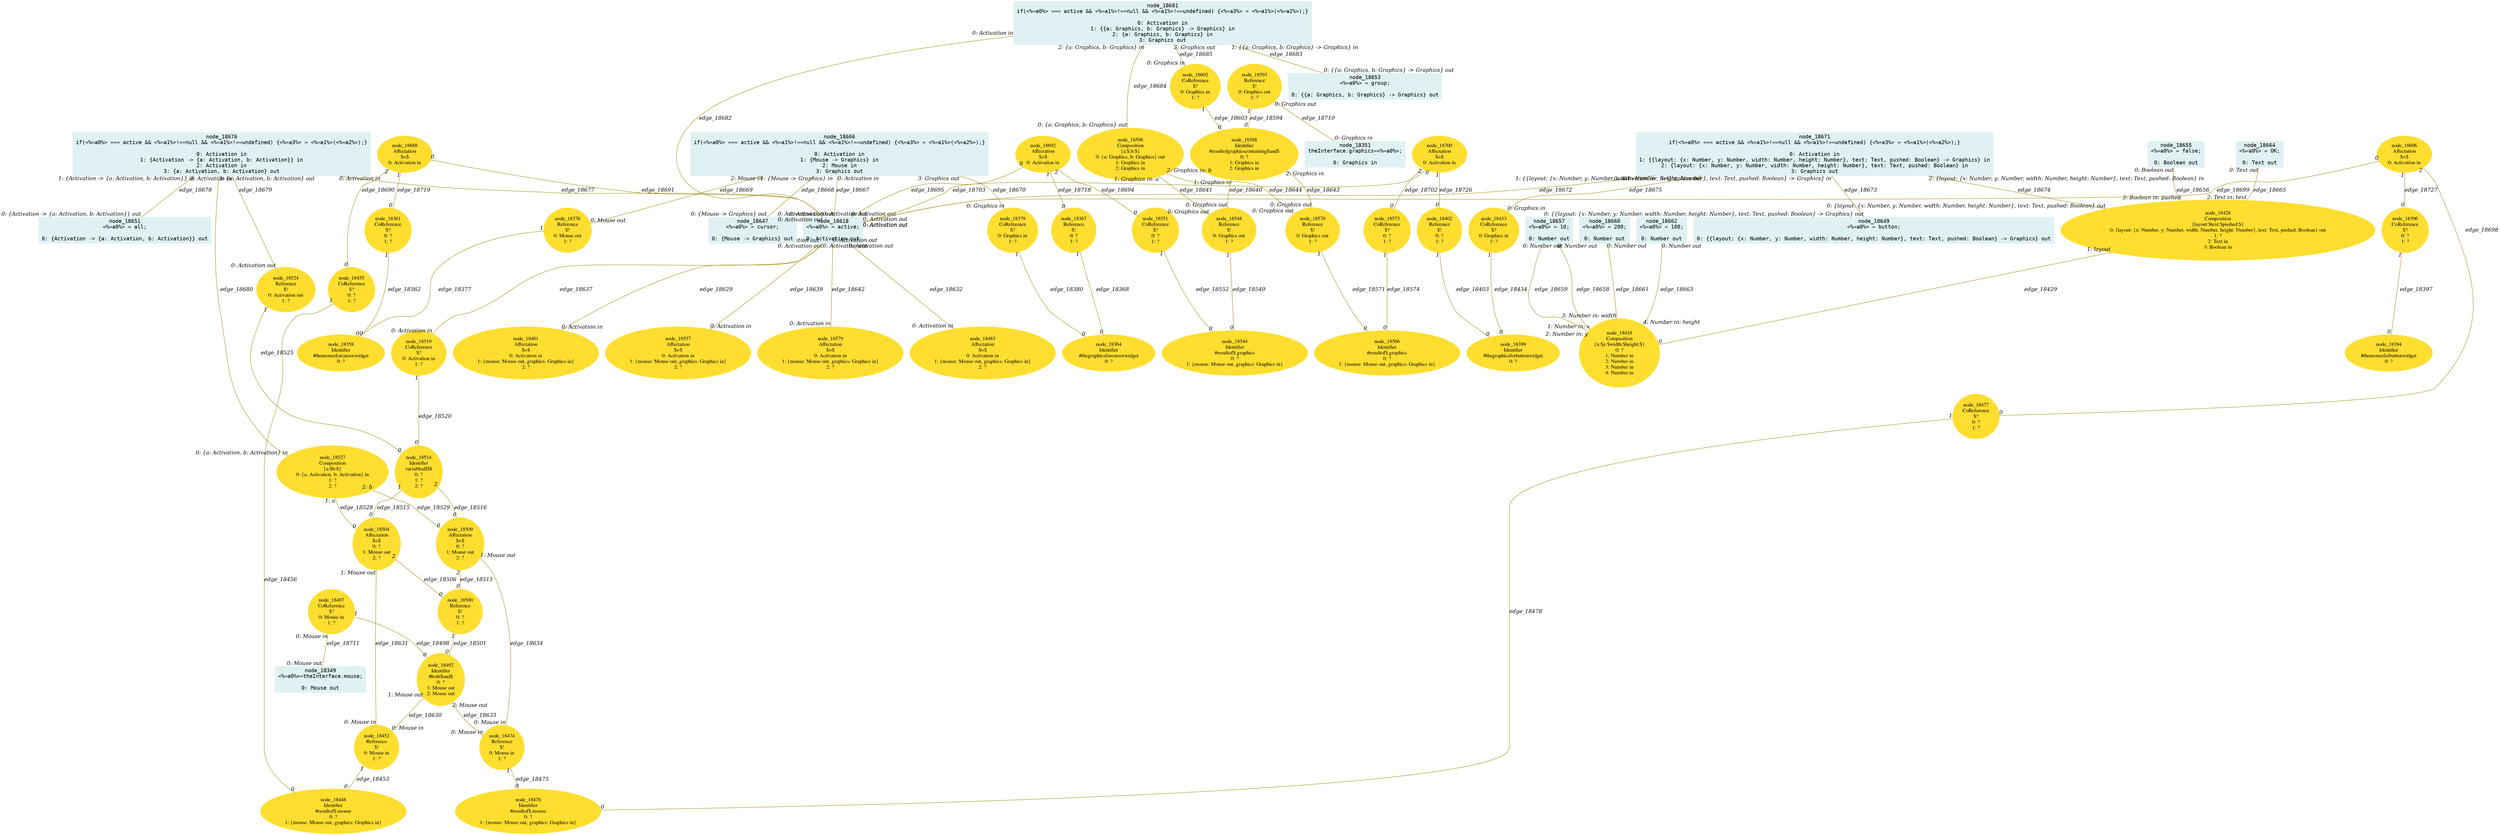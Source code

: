 digraph g{node_18349 [shape="box", style="filled", color="#dff1f2", fontname="Courier", label="node_18349
<%=a0%>=theInterface.mouse;

0: Mouse out" ]
node_18351 [shape="box", style="filled", color="#dff1f2", fontname="Courier", label="node_18351
theInterface.graphics=<%=a0%>;

0: Graphics in" ]
node_18358 [shape="ellipse", style="filled", color="#ffde2f", fontname="Times", label="node_18358
Identifier
#themouseforcursorwidget
0: ?" ]
node_18361 [shape="ellipse", style="filled", color="#ffde2f", fontname="Times", label="node_18361
CoReference
$?
0: ?
1: ?" ]
node_18364 [shape="ellipse", style="filled", color="#ffde2f", fontname="Times", label="node_18364
Identifier
#thegraphicsforcursorwidget
0: ?" ]
node_18367 [shape="ellipse", style="filled", color="#ffde2f", fontname="Times", label="node_18367
Reference
$!
0: ?
1: ?" ]
node_18376 [shape="ellipse", style="filled", color="#ffde2f", fontname="Times", label="node_18376
Reference
$!
0: Mouse out
1: ?" ]
node_18379 [shape="ellipse", style="filled", color="#ffde2f", fontname="Times", label="node_18379
CoReference
$?
0: Graphics in
1: ?" ]
node_18394 [shape="ellipse", style="filled", color="#ffde2f", fontname="Times", label="node_18394
Identifier
#themouseforbuttonwidget
0: ?" ]
node_18396 [shape="ellipse", style="filled", color="#ffde2f", fontname="Times", label="node_18396
CoReference
$?
0: ?
1: ?" ]
node_18399 [shape="ellipse", style="filled", color="#ffde2f", fontname="Times", label="node_18399
Identifier
#thegraphicsforbuttonwidget
0: ?" ]
node_18402 [shape="ellipse", style="filled", color="#ffde2f", fontname="Times", label="node_18402
Reference
$!
0: ?
1: ?" ]
node_18418 [shape="ellipse", style="filled", color="#ffde2f", fontname="Times", label="node_18418
Composition
{x:$y:$width:$height:$}
0: ?
1: Number in
2: Number in
3: Number in
4: Number in" ]
node_18428 [shape="ellipse", style="filled", color="#ffde2f", fontname="Times", label="node_18428
Composition
{layout:$text:$pushed:$}
0: {layout: {x: Number, y: Number, width: Number, height: Number}, text: Text, pushed: Boolean} out
1: ?
2: Text in
3: Boolean in" ]
node_18433 [shape="ellipse", style="filled", color="#ffde2f", fontname="Times", label="node_18433
CoReference
$?
0: Graphics in
1: ?" ]
node_18448 [shape="ellipse", style="filled", color="#ffde2f", fontname="Times", label="node_18448
Identifier
#resultof$.mouse
0: ?
1: {mouse: Mouse out, graphics: Graphics in}" ]
node_18452 [shape="ellipse", style="filled", color="#ffde2f", fontname="Times", label="node_18452
Reference
$!
0: Mouse in
1: ?" ]
node_18455 [shape="ellipse", style="filled", color="#ffde2f", fontname="Times", label="node_18455
CoReference
$?
0: ?
1: ?" ]
node_18461 [shape="ellipse", style="filled", color="#ffde2f", fontname="Times", label="node_18461
Affectation
$=$
0: Activation in
1: {mouse: Mouse out, graphics: Graphics in}
2: ?" ]
node_18470 [shape="ellipse", style="filled", color="#ffde2f", fontname="Times", label="node_18470
Identifier
#resultof$.mouse
0: ?
1: {mouse: Mouse out, graphics: Graphics in}" ]
node_18474 [shape="ellipse", style="filled", color="#ffde2f", fontname="Times", label="node_18474
Reference
$!
0: Mouse in
1: ?" ]
node_18477 [shape="ellipse", style="filled", color="#ffde2f", fontname="Times", label="node_18477
CoReference
$?
0: ?
1: ?" ]
node_18483 [shape="ellipse", style="filled", color="#ffde2f", fontname="Times", label="node_18483
Affectation
$=$
0: Activation in
1: {mouse: Mouse out, graphics: Graphics in}
2: ?" ]
node_18492 [shape="ellipse", style="filled", color="#ffde2f", fontname="Times", label="node_18492
Identifier
#both$and$
0: ?
1: Mouse out
2: Mouse out" ]
node_18497 [shape="ellipse", style="filled", color="#ffde2f", fontname="Times", label="node_18497
CoReference
$?
0: Mouse in
1: ?" ]
node_18500 [shape="ellipse", style="filled", color="#ffde2f", fontname="Times", label="node_18500
Reference
$!
0: ?
1: ?" ]
node_18504 [shape="ellipse", style="filled", color="#ffde2f", fontname="Times", label="node_18504
Affectation
$=$
0: ?
1: Mouse out
2: ?" ]
node_18509 [shape="ellipse", style="filled", color="#ffde2f", fontname="Times", label="node_18509
Affectation
$=$
0: ?
1: Mouse out
2: ?" ]
node_18514 [shape="ellipse", style="filled", color="#ffde2f", fontname="Times", label="node_18514
Identifier
variableall$$
0: ?
1: ?
2: ?" ]
node_18519 [shape="ellipse", style="filled", color="#ffde2f", fontname="Times", label="node_18519
CoReference
$?
0: Activation in
1: ?" ]
node_18524 [shape="ellipse", style="filled", color="#ffde2f", fontname="Times", label="node_18524
Reference
$!
0: Activation out
1: ?" ]
node_18527 [shape="ellipse", style="filled", color="#ffde2f", fontname="Times", label="node_18527
Composition
{a:$b:$}
0: {a: Activation, b: Activation} in
1: ?
2: ?" ]
node_18544 [shape="ellipse", style="filled", color="#ffde2f", fontname="Times", label="node_18544
Identifier
#resultof$.graphics
0: ?
1: {mouse: Mouse out, graphics: Graphics in}" ]
node_18548 [shape="ellipse", style="filled", color="#ffde2f", fontname="Times", label="node_18548
Reference
$!
0: Graphics out
1: ?" ]
node_18551 [shape="ellipse", style="filled", color="#ffde2f", fontname="Times", label="node_18551
CoReference
$?
0: ?
1: ?" ]
node_18557 [shape="ellipse", style="filled", color="#ffde2f", fontname="Times", label="node_18557
Affectation
$=$
0: Activation in
1: {mouse: Mouse out, graphics: Graphics in}
2: ?" ]
node_18566 [shape="ellipse", style="filled", color="#ffde2f", fontname="Times", label="node_18566
Identifier
#resultof$.graphics
0: ?
1: {mouse: Mouse out, graphics: Graphics in}" ]
node_18570 [shape="ellipse", style="filled", color="#ffde2f", fontname="Times", label="node_18570
Reference
$!
0: Graphics out
1: ?" ]
node_18573 [shape="ellipse", style="filled", color="#ffde2f", fontname="Times", label="node_18573
CoReference
$?
0: ?
1: ?" ]
node_18579 [shape="ellipse", style="filled", color="#ffde2f", fontname="Times", label="node_18579
Affectation
$=$
0: Activation in
1: {mouse: Mouse out, graphics: Graphics in}
2: ?" ]
node_18588 [shape="ellipse", style="filled", color="#ffde2f", fontname="Times", label="node_18588
Identifier
#resultofgraphicscontaining$and$
0: ?
1: Graphics in
2: Graphics in" ]
node_18593 [shape="ellipse", style="filled", color="#ffde2f", fontname="Times", label="node_18593
Reference
$!
0: Graphics out
1: ?" ]
node_18598 [shape="ellipse", style="filled", color="#ffde2f", fontname="Times", label="node_18598
Composition
{a:$,b:$}
0: {a: Graphics, b: Graphics} out
1: Graphics in
2: Graphics in" ]
node_18602 [shape="ellipse", style="filled", color="#ffde2f", fontname="Times", label="node_18602
CoReference
$?
0: Graphics in
1: ?" ]
node_18618 [shape="box", style="filled", color="#dff1f2", fontname="Courier", label="node_18618
<%=a0%> = active;

0: Activation out" ]
node_18647 [shape="box", style="filled", color="#dff1f2", fontname="Courier", label="node_18647
<%=a0%> = cursor;

0: {Mouse -> Graphics} out" ]
node_18649 [shape="box", style="filled", color="#dff1f2", fontname="Courier", label="node_18649
<%=a0%> = button;

0: {{layout: {x: Number, y: Number, width: Number, height: Number}, text: Text, pushed: Boolean} -> Graphics} out" ]
node_18651 [shape="box", style="filled", color="#dff1f2", fontname="Courier", label="node_18651
<%=a0%> = all;

0: {Activation -> {a: Activation, b: Activation}} out" ]
node_18653 [shape="box", style="filled", color="#dff1f2", fontname="Courier", label="node_18653
<%=a0%> = group;

0: {{a: Graphics, b: Graphics} -> Graphics} out" ]
node_18655 [shape="box", style="filled", color="#dff1f2", fontname="Courier", label="node_18655
<%=a0%> = false;

0: Boolean out" ]
node_18657 [shape="box", style="filled", color="#dff1f2", fontname="Courier", label="node_18657
<%=a0%> = 10;

0: Number out" ]
node_18660 [shape="box", style="filled", color="#dff1f2", fontname="Courier", label="node_18660
<%=a0%> = 200;

0: Number out" ]
node_18662 [shape="box", style="filled", color="#dff1f2", fontname="Courier", label="node_18662
<%=a0%> = 100;

0: Number out" ]
node_18664 [shape="box", style="filled", color="#dff1f2", fontname="Courier", label="node_18664
<%=a0%> = OK;

0: Text out" ]
node_18666 [shape="box", style="filled", color="#dff1f2", fontname="Courier", label="node_18666
if(<%=a0%> === active && <%=a1%>!==null && <%=a1%>!==undefined) {<%=a3%> = <%=a1%>(<%=a2%>);}

0: Activation in
1: {Mouse -> Graphics} in
2: Mouse in
3: Graphics out" ]
node_18671 [shape="box", style="filled", color="#dff1f2", fontname="Courier", label="node_18671
if(<%=a0%> === active && <%=a1%>!==null && <%=a1%>!==undefined) {<%=a3%> = <%=a1%>(<%=a2%>);}

0: Activation in
1: {{layout: {x: Number, y: Number, width: Number, height: Number}, text: Text, pushed: Boolean} -> Graphics} in
2: {layout: {x: Number, y: Number, width: Number, height: Number}, text: Text, pushed: Boolean} in
3: Graphics out" ]
node_18676 [shape="box", style="filled", color="#dff1f2", fontname="Courier", label="node_18676
if(<%=a0%> === active && <%=a1%>!==null && <%=a1%>!==undefined) {<%=a3%> = <%=a1%>(<%=a2%>);}

0: Activation in
1: {Activation -> {a: Activation, b: Activation}} in
2: Activation in
3: {a: Activation, b: Activation} out" ]
node_18681 [shape="box", style="filled", color="#dff1f2", fontname="Courier", label="node_18681
if(<%=a0%> === active && <%=a1%>!==null && <%=a1%>!==undefined) {<%=a3%> = <%=a1%>(<%=a2%>);}

0: Activation in
1: {{a: Graphics, b: Graphics} -> Graphics} in
2: {a: Graphics, b: Graphics} in
3: Graphics out" ]
node_18688 [shape="ellipse", style="filled", color="#ffde2f", fontname="Times", label="node_18688
Affectation
$=$
0: Activation in" ]
node_18692 [shape="ellipse", style="filled", color="#ffde2f", fontname="Times", label="node_18692
Affectation
$=$
0: Activation in" ]
node_18696 [shape="ellipse", style="filled", color="#ffde2f", fontname="Times", label="node_18696
Affectation
$=$
0: Activation in" ]
node_18700 [shape="ellipse", style="filled", color="#ffde2f", fontname="Times", label="node_18700
Affectation
$=$
0: Activation in" ]
node_18361 -> node_18358 [dir=none, arrowHead=none, fontname="Times-Italic", arrowsize=1, color="#9d8400", label="edge_18362",  headlabel="0", taillabel="1" ]
node_18367 -> node_18364 [dir=none, arrowHead=none, fontname="Times-Italic", arrowsize=1, color="#9d8400", label="edge_18368",  headlabel="0", taillabel="1" ]
node_18376 -> node_18358 [dir=none, arrowHead=none, fontname="Times-Italic", arrowsize=1, color="#9d8400", label="edge_18377",  headlabel="0", taillabel="1" ]
node_18379 -> node_18364 [dir=none, arrowHead=none, fontname="Times-Italic", arrowsize=1, color="#9d8400", label="edge_18380",  headlabel="0", taillabel="1" ]
node_18396 -> node_18394 [dir=none, arrowHead=none, fontname="Times-Italic", arrowsize=1, color="#9d8400", label="edge_18397",  headlabel="0", taillabel="1" ]
node_18402 -> node_18399 [dir=none, arrowHead=none, fontname="Times-Italic", arrowsize=1, color="#9d8400", label="edge_18403",  headlabel="0", taillabel="1" ]
node_18428 -> node_18418 [dir=none, arrowHead=none, fontname="Times-Italic", arrowsize=1, color="#9d8400", label="edge_18429",  headlabel="0", taillabel="1: layout" ]
node_18433 -> node_18399 [dir=none, arrowHead=none, fontname="Times-Italic", arrowsize=1, color="#9d8400", label="edge_18434",  headlabel="0", taillabel="1" ]
node_18452 -> node_18448 [dir=none, arrowHead=none, fontname="Times-Italic", arrowsize=1, color="#9d8400", label="edge_18453",  headlabel="0", taillabel="1" ]
node_18455 -> node_18448 [dir=none, arrowHead=none, fontname="Times-Italic", arrowsize=1, color="#9d8400", label="edge_18456",  headlabel="0", taillabel="1" ]
node_18474 -> node_18470 [dir=none, arrowHead=none, fontname="Times-Italic", arrowsize=1, color="#9d8400", label="edge_18475",  headlabel="0", taillabel="1" ]
node_18477 -> node_18470 [dir=none, arrowHead=none, fontname="Times-Italic", arrowsize=1, color="#9d8400", label="edge_18478",  headlabel="0", taillabel="1" ]
node_18497 -> node_18492 [dir=none, arrowHead=none, fontname="Times-Italic", arrowsize=1, color="#9d8400", label="edge_18498",  headlabel="0", taillabel="1" ]
node_18500 -> node_18492 [dir=none, arrowHead=none, fontname="Times-Italic", arrowsize=1, color="#9d8400", label="edge_18501",  headlabel="0", taillabel="1" ]
node_18504 -> node_18500 [dir=none, arrowHead=none, fontname="Times-Italic", arrowsize=1, color="#9d8400", label="edge_18506",  headlabel="0", taillabel="2" ]
node_18509 -> node_18500 [dir=none, arrowHead=none, fontname="Times-Italic", arrowsize=1, color="#9d8400", label="edge_18511",  headlabel="0", taillabel="2" ]
node_18514 -> node_18504 [dir=none, arrowHead=none, fontname="Times-Italic", arrowsize=1, color="#9d8400", label="edge_18515",  headlabel="0", taillabel="1" ]
node_18514 -> node_18509 [dir=none, arrowHead=none, fontname="Times-Italic", arrowsize=1, color="#9d8400", label="edge_18516",  headlabel="0", taillabel="2" ]
node_18519 -> node_18514 [dir=none, arrowHead=none, fontname="Times-Italic", arrowsize=1, color="#9d8400", label="edge_18520",  headlabel="0", taillabel="1" ]
node_18524 -> node_18514 [dir=none, arrowHead=none, fontname="Times-Italic", arrowsize=1, color="#9d8400", label="edge_18525",  headlabel="0", taillabel="1" ]
node_18527 -> node_18504 [dir=none, arrowHead=none, fontname="Times-Italic", arrowsize=1, color="#9d8400", label="edge_18528",  headlabel="0", taillabel="1: a" ]
node_18527 -> node_18509 [dir=none, arrowHead=none, fontname="Times-Italic", arrowsize=1, color="#9d8400", label="edge_18529",  headlabel="0", taillabel="2: b" ]
node_18548 -> node_18544 [dir=none, arrowHead=none, fontname="Times-Italic", arrowsize=1, color="#9d8400", label="edge_18549",  headlabel="0", taillabel="1" ]
node_18551 -> node_18544 [dir=none, arrowHead=none, fontname="Times-Italic", arrowsize=1, color="#9d8400", label="edge_18552",  headlabel="0", taillabel="1" ]
node_18570 -> node_18566 [dir=none, arrowHead=none, fontname="Times-Italic", arrowsize=1, color="#9d8400", label="edge_18571",  headlabel="0", taillabel="1" ]
node_18573 -> node_18566 [dir=none, arrowHead=none, fontname="Times-Italic", arrowsize=1, color="#9d8400", label="edge_18574",  headlabel="0", taillabel="1" ]
node_18593 -> node_18588 [dir=none, arrowHead=none, fontname="Times-Italic", arrowsize=1, color="#9d8400", label="edge_18594",  headlabel="0", taillabel="1" ]
node_18602 -> node_18588 [dir=none, arrowHead=none, fontname="Times-Italic", arrowsize=1, color="#9d8400", label="edge_18603",  headlabel="0", taillabel="1" ]
node_18618 -> node_18461 [dir=none, arrowHead=none, fontname="Times-Italic", arrowsize=1, color="#9d8400", label="edge_18629",  headlabel="0: Activation in", taillabel="0: Activation out" ]
node_18492 -> node_18452 [dir=none, arrowHead=none, fontname="Times-Italic", arrowsize=1, color="#9d8400", label="edge_18630",  headlabel="0: Mouse in", taillabel="1: Mouse out" ]
node_18504 -> node_18452 [dir=none, arrowHead=none, fontname="Times-Italic", arrowsize=1, color="#9d8400", label="edge_18631",  headlabel="0: Mouse in", taillabel="1: Mouse out" ]
node_18618 -> node_18483 [dir=none, arrowHead=none, fontname="Times-Italic", arrowsize=1, color="#9d8400", label="edge_18632",  headlabel="0: Activation in", taillabel="0: Activation out" ]
node_18492 -> node_18474 [dir=none, arrowHead=none, fontname="Times-Italic", arrowsize=1, color="#9d8400", label="edge_18633",  headlabel="0: Mouse in", taillabel="2: Mouse out" ]
node_18509 -> node_18474 [dir=none, arrowHead=none, fontname="Times-Italic", arrowsize=1, color="#9d8400", label="edge_18634",  headlabel="0: Mouse in", taillabel="1: Mouse out" ]
node_18618 -> node_18519 [dir=none, arrowHead=none, fontname="Times-Italic", arrowsize=1, color="#9d8400", label="edge_18637",  headlabel="0: Activation in", taillabel="0: Activation out" ]
node_18618 -> node_18557 [dir=none, arrowHead=none, fontname="Times-Italic", arrowsize=1, color="#9d8400", label="edge_18639",  headlabel="0: Activation in", taillabel="0: Activation out" ]
node_18588 -> node_18548 [dir=none, arrowHead=none, fontname="Times-Italic", arrowsize=1, color="#9d8400", label="edge_18640",  headlabel="0: Graphics out", taillabel="1: Graphics in" ]
node_18598 -> node_18548 [dir=none, arrowHead=none, fontname="Times-Italic", arrowsize=1, color="#9d8400", label="edge_18641",  headlabel="0: Graphics out", taillabel="1: Graphics in: a" ]
node_18618 -> node_18579 [dir=none, arrowHead=none, fontname="Times-Italic", arrowsize=1, color="#9d8400", label="edge_18642",  headlabel="0: Activation in", taillabel="0: Activation out" ]
node_18588 -> node_18570 [dir=none, arrowHead=none, fontname="Times-Italic", arrowsize=1, color="#9d8400", label="edge_18643",  headlabel="0: Graphics out", taillabel="2: Graphics in" ]
node_18598 -> node_18570 [dir=none, arrowHead=none, fontname="Times-Italic", arrowsize=1, color="#9d8400", label="edge_18644",  headlabel="0: Graphics out", taillabel="2: Graphics in: b" ]
node_18655 -> node_18428 [dir=none, arrowHead=none, fontname="Times-Italic", arrowsize=1, color="#9d8400", label="edge_18656",  headlabel="3: Boolean in: pushed", taillabel="0: Boolean out" ]
node_18657 -> node_18418 [dir=none, arrowHead=none, fontname="Times-Italic", arrowsize=1, color="#9d8400", label="edge_18658",  headlabel="1: Number in: x", taillabel="0: Number out" ]
node_18657 -> node_18418 [dir=none, arrowHead=none, fontname="Times-Italic", arrowsize=1, color="#9d8400", label="edge_18659",  headlabel="2: Number in: y", taillabel="0: Number out" ]
node_18660 -> node_18418 [dir=none, arrowHead=none, fontname="Times-Italic", arrowsize=1, color="#9d8400", label="edge_18661",  headlabel="3: Number in: width", taillabel="0: Number out" ]
node_18662 -> node_18418 [dir=none, arrowHead=none, fontname="Times-Italic", arrowsize=1, color="#9d8400", label="edge_18663",  headlabel="4: Number in: height", taillabel="0: Number out" ]
node_18664 -> node_18428 [dir=none, arrowHead=none, fontname="Times-Italic", arrowsize=1, color="#9d8400", label="edge_18665",  headlabel="2: Text in: text", taillabel="0: Text out" ]
node_18666 -> node_18618 [dir=none, arrowHead=none, fontname="Times-Italic", arrowsize=1, color="#9d8400", label="edge_18667",  headlabel="0: Activation out", taillabel="0: Activation in" ]
node_18666 -> node_18647 [dir=none, arrowHead=none, fontname="Times-Italic", arrowsize=1, color="#9d8400", label="edge_18668",  headlabel="0: {Mouse -> Graphics} out", taillabel="1: {Mouse -> Graphics} in" ]
node_18666 -> node_18376 [dir=none, arrowHead=none, fontname="Times-Italic", arrowsize=1, color="#9d8400", label="edge_18669",  headlabel="0: Mouse out", taillabel="2: Mouse in" ]
node_18666 -> node_18379 [dir=none, arrowHead=none, fontname="Times-Italic", arrowsize=1, color="#9d8400", label="edge_18670",  headlabel="0: Graphics in", taillabel="3: Graphics out" ]
node_18671 -> node_18618 [dir=none, arrowHead=none, fontname="Times-Italic", arrowsize=1, color="#9d8400", label="edge_18672",  headlabel="0: Activation out", taillabel="0: Activation in" ]
node_18671 -> node_18649 [dir=none, arrowHead=none, fontname="Times-Italic", arrowsize=1, color="#9d8400", label="edge_18673",  headlabel="0: {{layout: {x: Number, y: Number, width: Number, height: Number}, text: Text, pushed: Boolean} -> Graphics} out", taillabel="1: {{layout: {x: Number, y: Number, width: Number, height: Number}, text: Text, pushed: Boolean} -> Graphics} in" ]
node_18671 -> node_18428 [dir=none, arrowHead=none, fontname="Times-Italic", arrowsize=1, color="#9d8400", label="edge_18674",  headlabel="0: {layout: {x: Number, y: Number, width: Number, height: Number}, text: Text, pushed: Boolean} out", taillabel="2: {layout: {x: Number, y: Number, width: Number, height: Number}, text: Text, pushed: Boolean} in" ]
node_18671 -> node_18433 [dir=none, arrowHead=none, fontname="Times-Italic", arrowsize=1, color="#9d8400", label="edge_18675",  headlabel="0: Graphics in", taillabel="3: Graphics out" ]
node_18676 -> node_18618 [dir=none, arrowHead=none, fontname="Times-Italic", arrowsize=1, color="#9d8400", label="edge_18677",  headlabel="0: Activation out", taillabel="0: Activation in" ]
node_18676 -> node_18651 [dir=none, arrowHead=none, fontname="Times-Italic", arrowsize=1, color="#9d8400", label="edge_18678",  headlabel="0: {Activation -> {a: Activation, b: Activation}} out", taillabel="1: {Activation -> {a: Activation, b: Activation}} in" ]
node_18676 -> node_18524 [dir=none, arrowHead=none, fontname="Times-Italic", arrowsize=1, color="#9d8400", label="edge_18679",  headlabel="0: Activation out", taillabel="2: Activation in" ]
node_18676 -> node_18527 [dir=none, arrowHead=none, fontname="Times-Italic", arrowsize=1, color="#9d8400", label="edge_18680",  headlabel="0: {a: Activation, b: Activation} in", taillabel="3: {a: Activation, b: Activation} out" ]
node_18681 -> node_18618 [dir=none, arrowHead=none, fontname="Times-Italic", arrowsize=1, color="#9d8400", label="edge_18682",  headlabel="0: Activation out", taillabel="0: Activation in" ]
node_18681 -> node_18653 [dir=none, arrowHead=none, fontname="Times-Italic", arrowsize=1, color="#9d8400", label="edge_18683",  headlabel="0: {{a: Graphics, b: Graphics} -> Graphics} out", taillabel="1: {{a: Graphics, b: Graphics} -> Graphics} in" ]
node_18681 -> node_18598 [dir=none, arrowHead=none, fontname="Times-Italic", arrowsize=1, color="#9d8400", label="edge_18684",  headlabel="0: {a: Graphics, b: Graphics} out", taillabel="2: {a: Graphics, b: Graphics} in" ]
node_18681 -> node_18602 [dir=none, arrowHead=none, fontname="Times-Italic", arrowsize=1, color="#9d8400", label="edge_18685",  headlabel="0: Graphics in", taillabel="3: Graphics out" ]
node_18688 -> node_18455 [dir=none, arrowHead=none, fontname="Times-Italic", arrowsize=1, color="#9d8400", label="edge_18690",  headlabel="0", taillabel="2" ]
node_18688 -> node_18618 [dir=none, arrowHead=none, fontname="Times-Italic", arrowsize=1, color="#9d8400", label="edge_18691",  headlabel="0: Activation out", taillabel="0" ]
node_18692 -> node_18551 [dir=none, arrowHead=none, fontname="Times-Italic", arrowsize=1, color="#9d8400", label="edge_18694",  headlabel="0", taillabel="2" ]
node_18692 -> node_18618 [dir=none, arrowHead=none, fontname="Times-Italic", arrowsize=1, color="#9d8400", label="edge_18695",  headlabel="0: Activation out", taillabel="0" ]
node_18696 -> node_18477 [dir=none, arrowHead=none, fontname="Times-Italic", arrowsize=1, color="#9d8400", label="edge_18698",  headlabel="0", taillabel="2" ]
node_18696 -> node_18618 [dir=none, arrowHead=none, fontname="Times-Italic", arrowsize=1, color="#9d8400", label="edge_18699",  headlabel="0: Activation out", taillabel="0" ]
node_18700 -> node_18573 [dir=none, arrowHead=none, fontname="Times-Italic", arrowsize=1, color="#9d8400", label="edge_18702",  headlabel="0", taillabel="2" ]
node_18700 -> node_18618 [dir=none, arrowHead=none, fontname="Times-Italic", arrowsize=1, color="#9d8400", label="edge_18703",  headlabel="0: Activation out", taillabel="0" ]
node_18593 -> node_18351 [dir=none, arrowHead=none, fontname="Times-Italic", arrowsize=1, color="#9d8400", label="edge_18710",  headlabel="0: Graphics in", taillabel="0: Graphics out" ]
node_18497 -> node_18349 [dir=none, arrowHead=none, fontname="Times-Italic", arrowsize=1, color="#9d8400", label="edge_18711",  headlabel="0: Mouse out", taillabel="0: Mouse in" ]
node_18692 -> node_18367 [dir=none, arrowHead=none, fontname="Times-Italic", arrowsize=1, color="#9d8400", label="edge_18718",  headlabel="0", taillabel="1" ]
node_18688 -> node_18361 [dir=none, arrowHead=none, fontname="Times-Italic", arrowsize=1, color="#9d8400", label="edge_18719",  headlabel="0", taillabel="1" ]
node_18700 -> node_18402 [dir=none, arrowHead=none, fontname="Times-Italic", arrowsize=1, color="#9d8400", label="edge_18726",  headlabel="0", taillabel="1" ]
node_18696 -> node_18396 [dir=none, arrowHead=none, fontname="Times-Italic", arrowsize=1, color="#9d8400", label="edge_18727",  headlabel="0", taillabel="1" ]
}